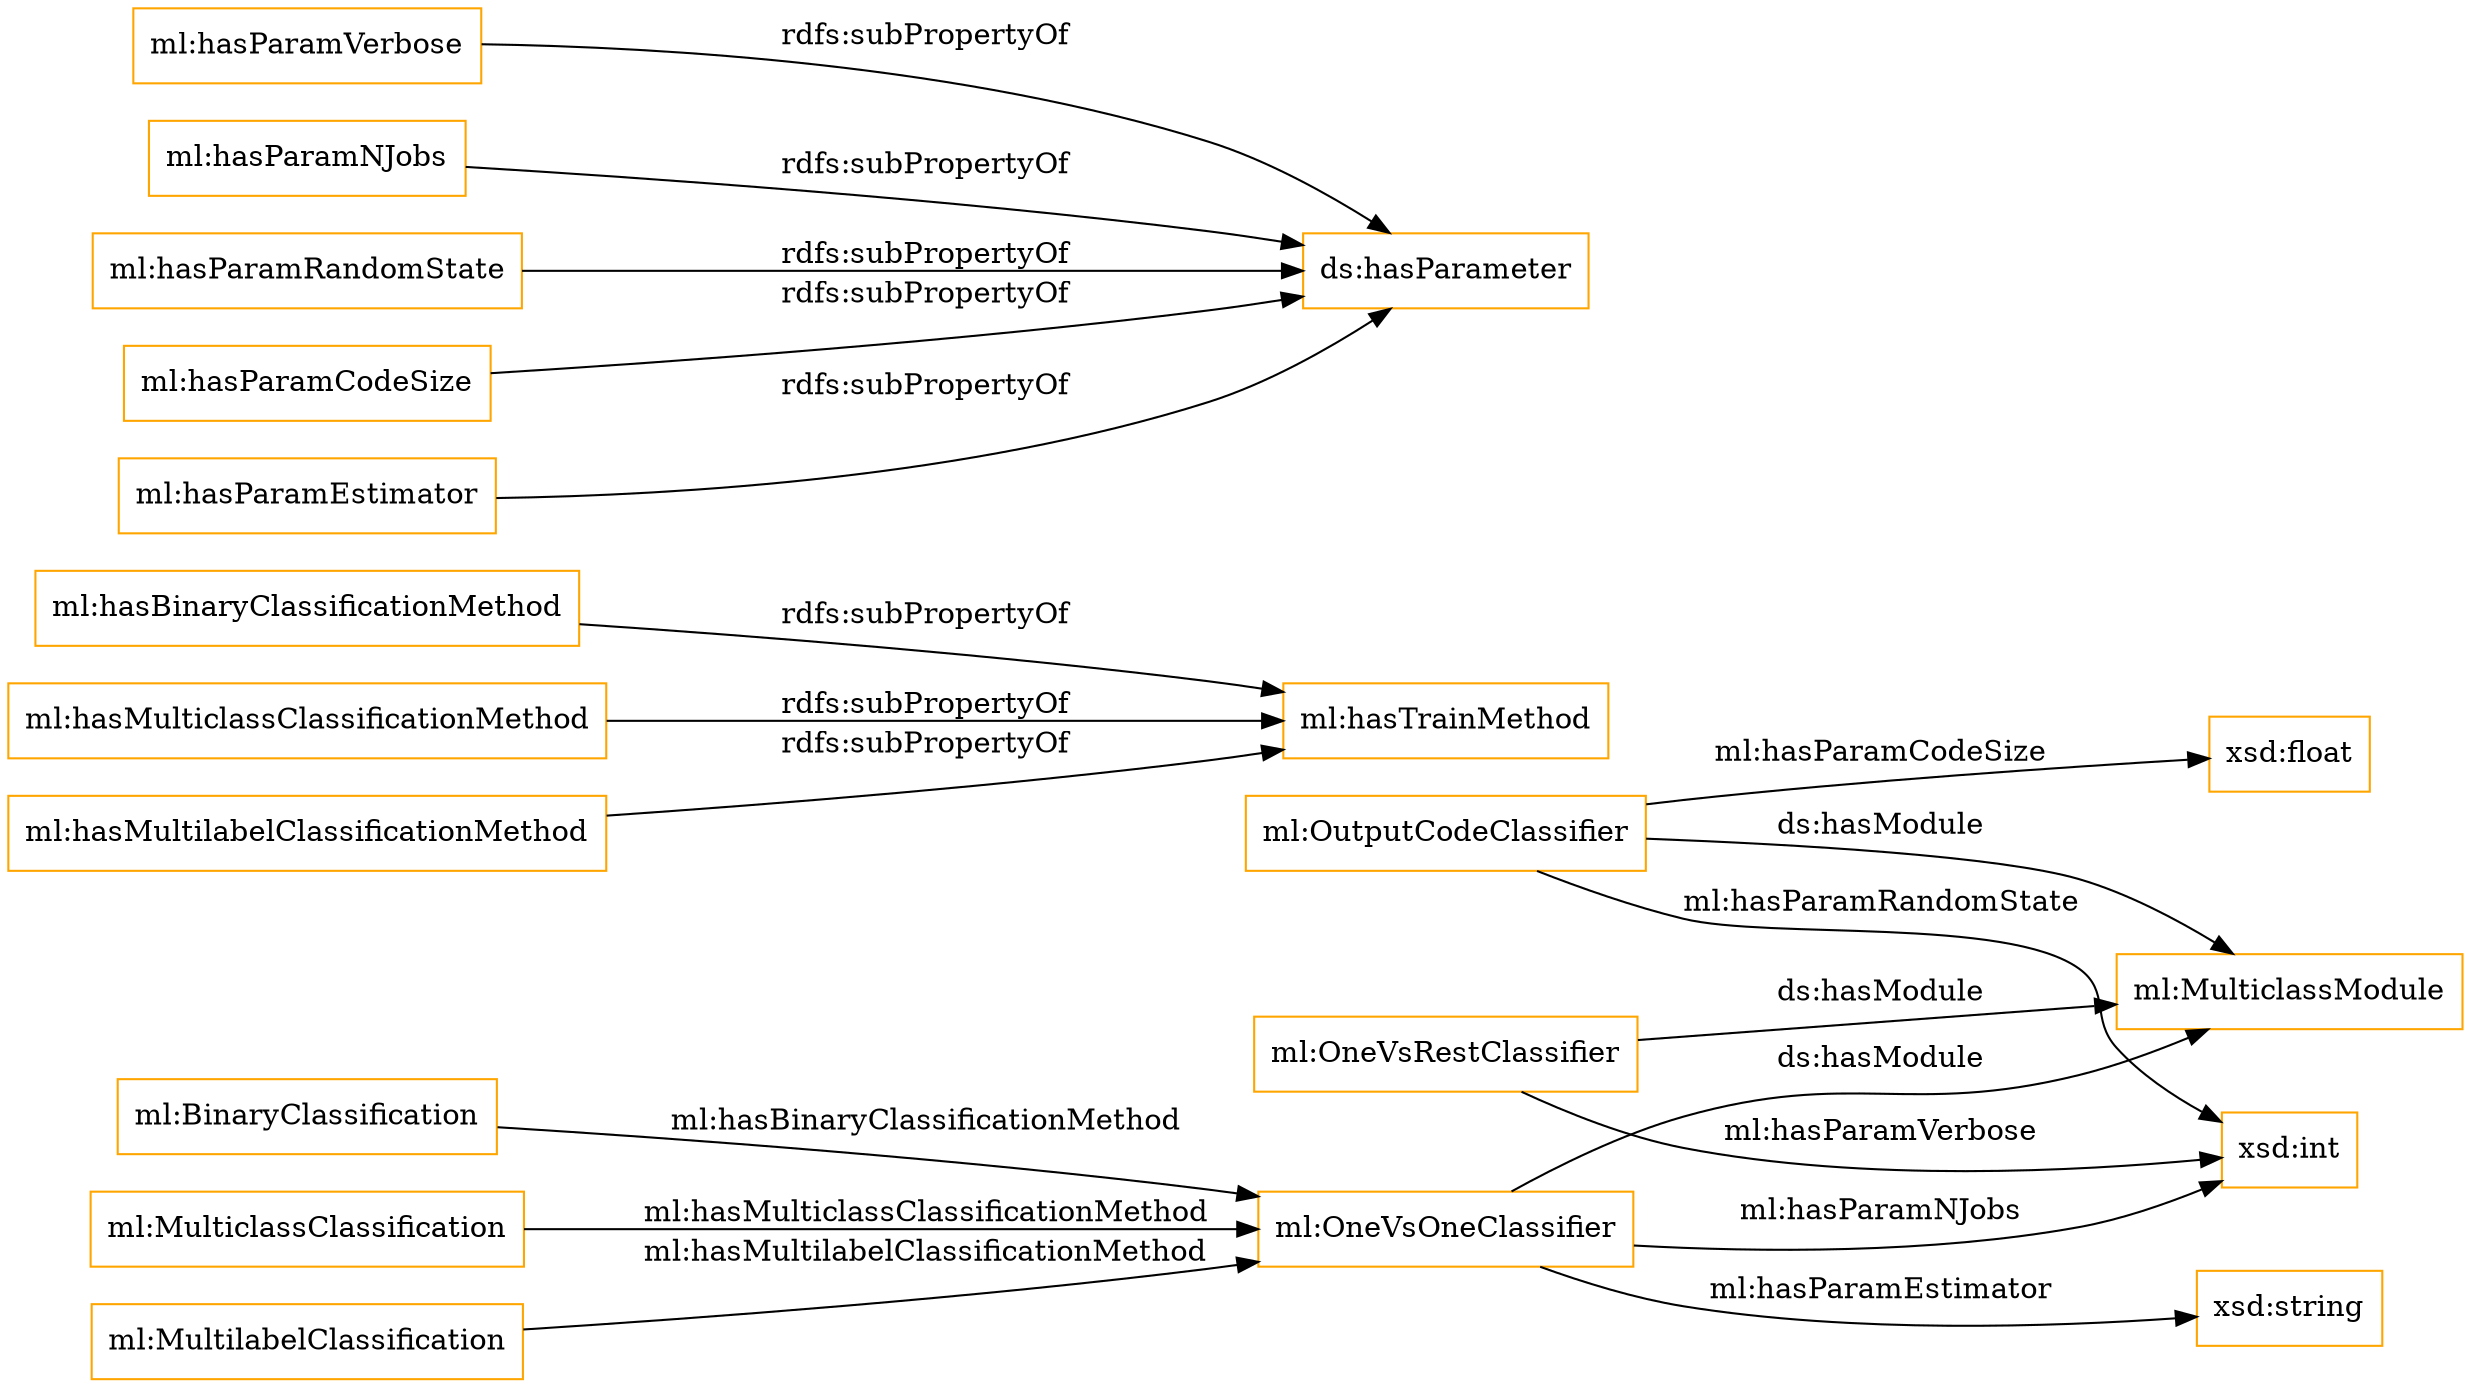 digraph ar2dtool_diagram { 
rankdir=LR;
size="1501"
node [shape = rectangle, color="orange"]; "ml:BinaryClassification" "ml:OutputCodeClassifier" "ml:MulticlassClassification" "ml:MultilabelClassification" "ml:OneVsRestClassifier" "ml:MulticlassModule" "ml:OneVsOneClassifier" ; /*classes style*/
	"ml:hasBinaryClassificationMethod" -> "ml:hasTrainMethod" [ label = "rdfs:subPropertyOf" ];
	"ml:hasParamVerbose" -> "ds:hasParameter" [ label = "rdfs:subPropertyOf" ];
	"ml:hasParamNJobs" -> "ds:hasParameter" [ label = "rdfs:subPropertyOf" ];
	"ml:hasParamRandomState" -> "ds:hasParameter" [ label = "rdfs:subPropertyOf" ];
	"ml:hasMulticlassClassificationMethod" -> "ml:hasTrainMethod" [ label = "rdfs:subPropertyOf" ];
	"ml:OneVsOneClassifier" -> "ml:MulticlassModule" [ label = "ds:hasModule" ];
	"ml:OneVsRestClassifier" -> "ml:MulticlassModule" [ label = "ds:hasModule" ];
	"ml:OutputCodeClassifier" -> "ml:MulticlassModule" [ label = "ds:hasModule" ];
	"ml:hasParamCodeSize" -> "ds:hasParameter" [ label = "rdfs:subPropertyOf" ];
	"ml:hasMultilabelClassificationMethod" -> "ml:hasTrainMethod" [ label = "rdfs:subPropertyOf" ];
	"ml:hasParamEstimator" -> "ds:hasParameter" [ label = "rdfs:subPropertyOf" ];
	"ml:MultilabelClassification" -> "ml:OneVsOneClassifier" [ label = "ml:hasMultilabelClassificationMethod" ];
	"ml:BinaryClassification" -> "ml:OneVsOneClassifier" [ label = "ml:hasBinaryClassificationMethod" ];
	"ml:OutputCodeClassifier" -> "xsd:float" [ label = "ml:hasParamCodeSize" ];
	"ml:OneVsOneClassifier" -> "xsd:string" [ label = "ml:hasParamEstimator" ];
	"ml:OneVsOneClassifier" -> "xsd:int" [ label = "ml:hasParamNJobs" ];
	"ml:OneVsRestClassifier" -> "xsd:int" [ label = "ml:hasParamVerbose" ];
	"ml:OutputCodeClassifier" -> "xsd:int" [ label = "ml:hasParamRandomState" ];
	"ml:MulticlassClassification" -> "ml:OneVsOneClassifier" [ label = "ml:hasMulticlassClassificationMethod" ];

}
